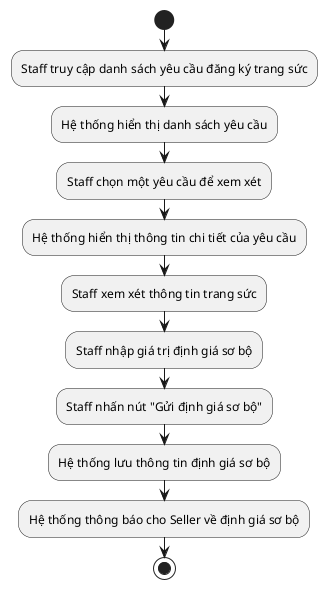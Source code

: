 @startuml   
start
:Staff truy cập danh sách yêu cầu đăng ký trang sức;
:Hệ thống hiển thị danh sách yêu cầu;
:Staff chọn một yêu cầu để xem xét;
:Hệ thống hiển thị thông tin chi tiết của yêu cầu;
:Staff xem xét thông tin trang sức;
:Staff nhập giá trị định giá sơ bộ;
:Staff nhấn nút "Gửi định giá sơ bộ";
:Hệ thống lưu thông tin định giá sơ bộ;
:Hệ thống thông báo cho Seller về định giá sơ bộ;
stop
@enduml